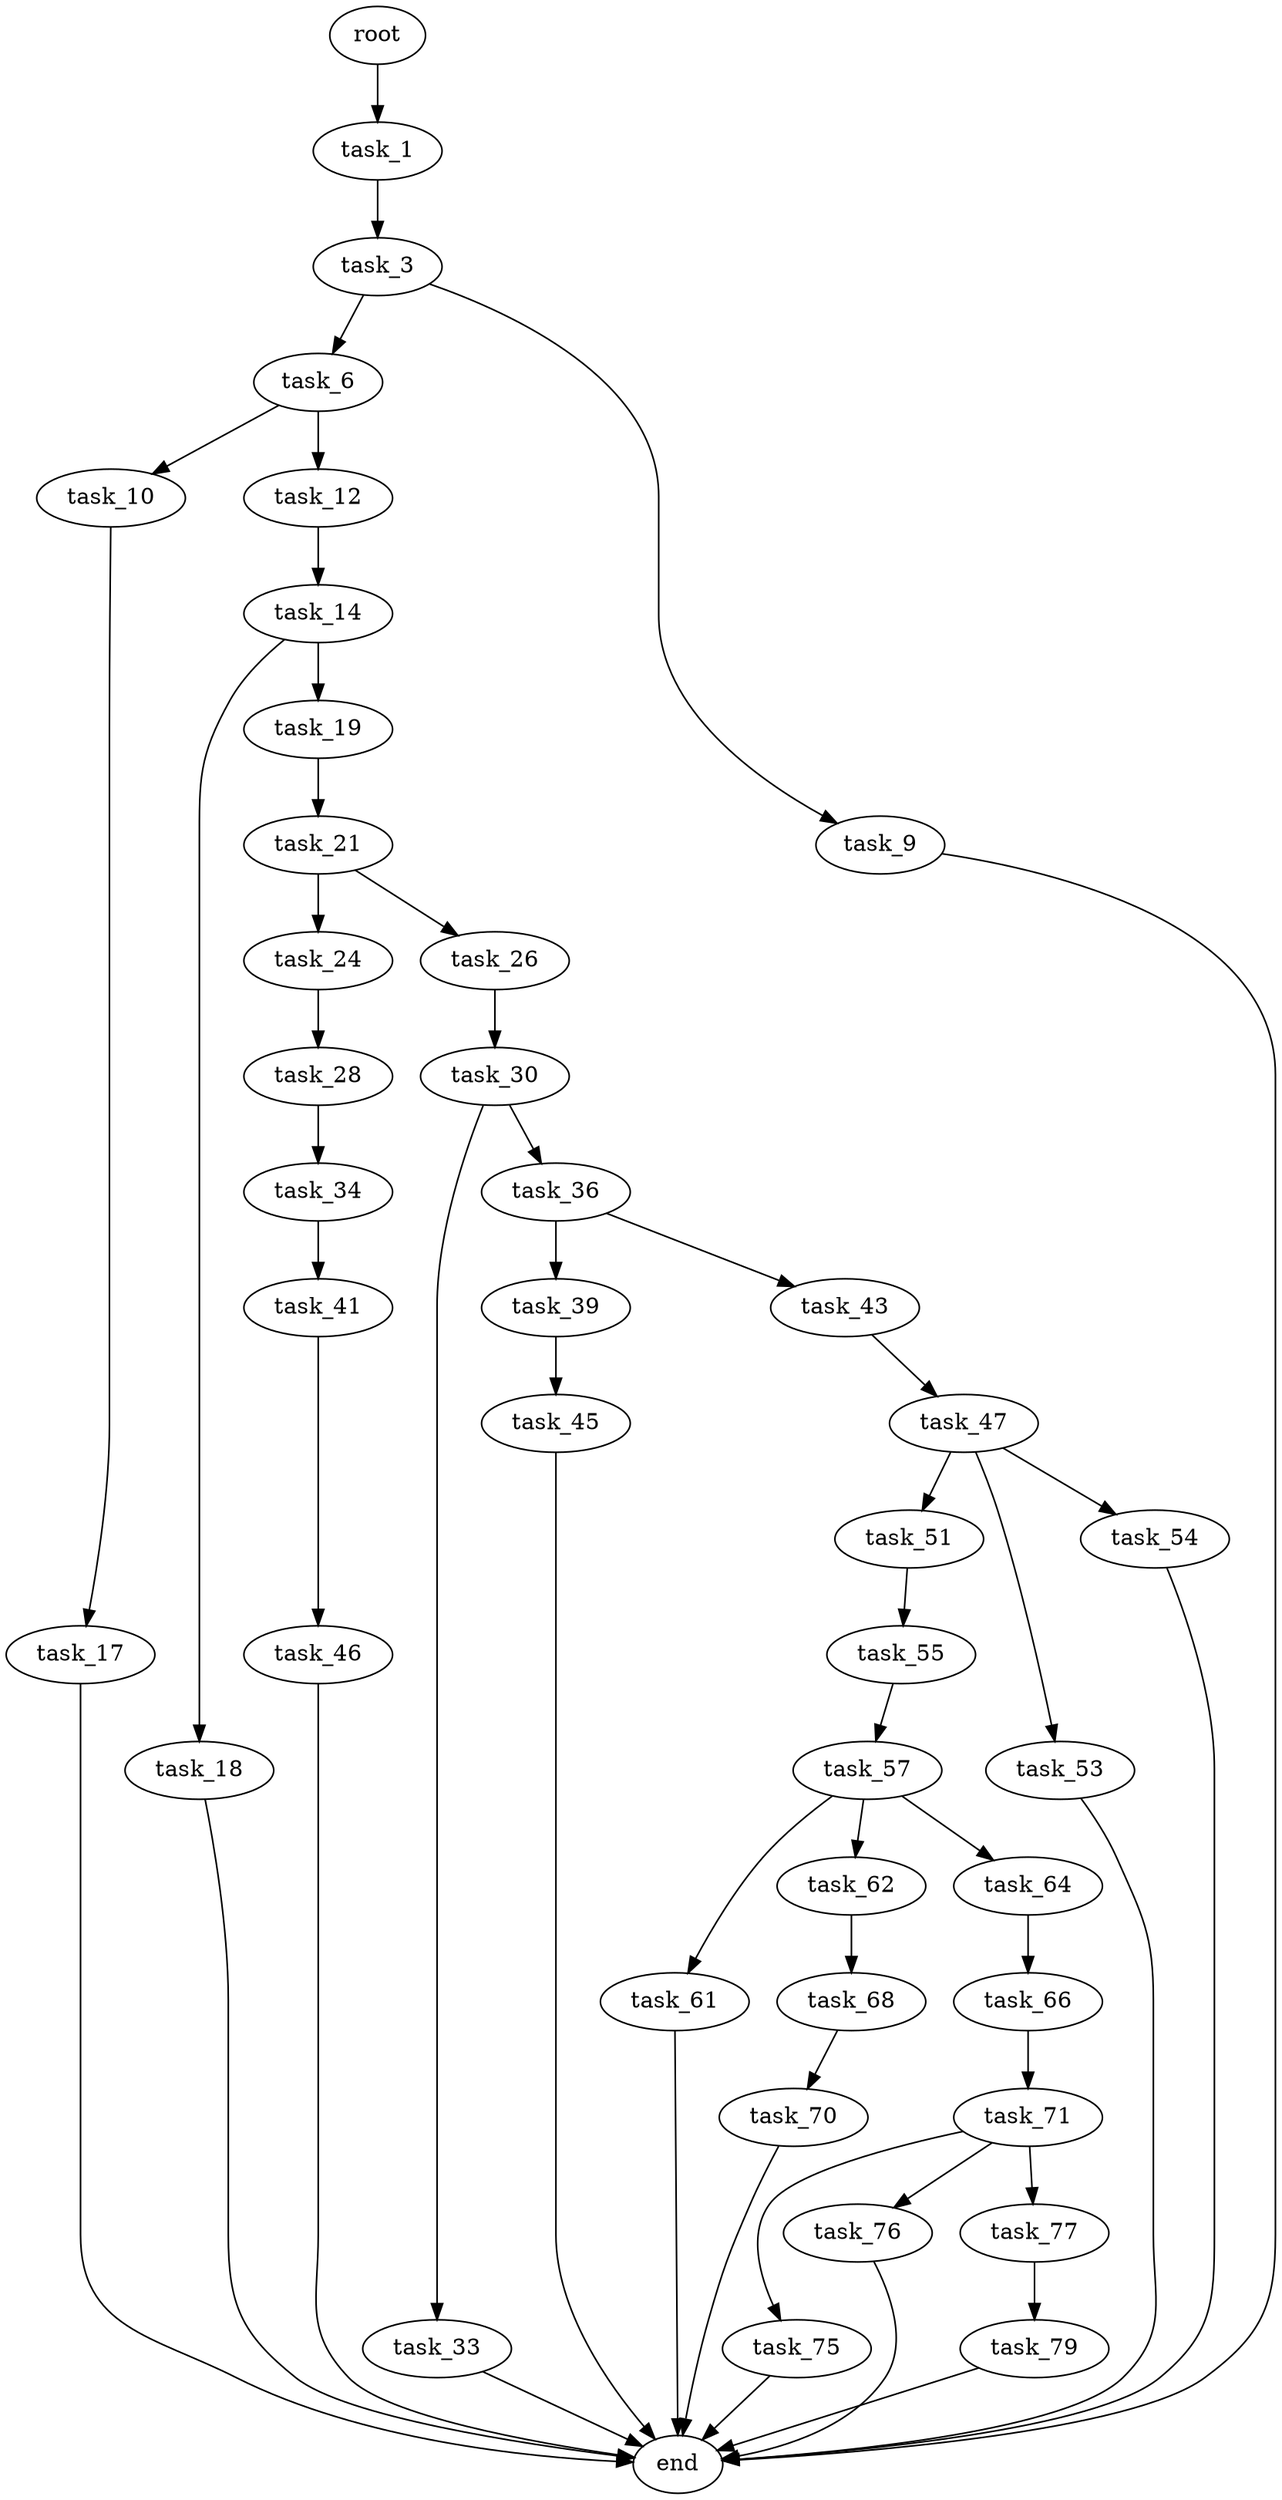 digraph G {
  root [size="0.000000"];
  task_1 [size="261153289570.000000"];
  task_3 [size="9652031056.000000"];
  task_6 [size="30465162864.000000"];
  task_9 [size="13021799286.000000"];
  task_10 [size="81481275057.000000"];
  task_12 [size="68719476736.000000"];
  end [size="0.000000"];
  task_17 [size="68719476736.000000"];
  task_14 [size="31836791280.000000"];
  task_18 [size="28991029248.000000"];
  task_19 [size="410237086453.000000"];
  task_21 [size="368293445632.000000"];
  task_24 [size="68719476736.000000"];
  task_26 [size="616206515437.000000"];
  task_28 [size="782757789696.000000"];
  task_30 [size="1226828557.000000"];
  task_34 [size="1381085323209.000000"];
  task_33 [size="525226639860.000000"];
  task_36 [size="2662806616.000000"];
  task_41 [size="17142048384.000000"];
  task_39 [size="1066069134.000000"];
  task_43 [size="368293445632.000000"];
  task_45 [size="909932967034.000000"];
  task_46 [size="64901097348.000000"];
  task_47 [size="46491356150.000000"];
  task_51 [size="14244945763.000000"];
  task_53 [size="1073741824000.000000"];
  task_54 [size="50635541606.000000"];
  task_55 [size="28991029248.000000"];
  task_57 [size="782757789696.000000"];
  task_61 [size="8160106521.000000"];
  task_62 [size="3812111567.000000"];
  task_64 [size="3854155064.000000"];
  task_68 [size="8589934592.000000"];
  task_66 [size="294134590660.000000"];
  task_71 [size="2469668293.000000"];
  task_70 [size="28991029248.000000"];
  task_75 [size="134217728000.000000"];
  task_76 [size="1673803633.000000"];
  task_77 [size="28991029248.000000"];
  task_79 [size="4467615502.000000"];

  root -> task_1 [size="1.000000"];
  task_1 -> task_3 [size="301989888.000000"];
  task_3 -> task_6 [size="301989888.000000"];
  task_3 -> task_9 [size="301989888.000000"];
  task_6 -> task_10 [size="134217728.000000"];
  task_6 -> task_12 [size="134217728.000000"];
  task_9 -> end [size="1.000000"];
  task_10 -> task_17 [size="75497472.000000"];
  task_12 -> task_14 [size="134217728.000000"];
  task_17 -> end [size="1.000000"];
  task_14 -> task_18 [size="33554432.000000"];
  task_14 -> task_19 [size="33554432.000000"];
  task_18 -> end [size="1.000000"];
  task_19 -> task_21 [size="411041792.000000"];
  task_21 -> task_24 [size="411041792.000000"];
  task_21 -> task_26 [size="411041792.000000"];
  task_24 -> task_28 [size="134217728.000000"];
  task_26 -> task_30 [size="411041792.000000"];
  task_28 -> task_34 [size="679477248.000000"];
  task_30 -> task_33 [size="75497472.000000"];
  task_30 -> task_36 [size="75497472.000000"];
  task_34 -> task_41 [size="838860800.000000"];
  task_33 -> end [size="1.000000"];
  task_36 -> task_39 [size="134217728.000000"];
  task_36 -> task_43 [size="134217728.000000"];
  task_41 -> task_46 [size="411041792.000000"];
  task_39 -> task_45 [size="33554432.000000"];
  task_43 -> task_47 [size="411041792.000000"];
  task_45 -> end [size="1.000000"];
  task_46 -> end [size="1.000000"];
  task_47 -> task_51 [size="838860800.000000"];
  task_47 -> task_53 [size="838860800.000000"];
  task_47 -> task_54 [size="838860800.000000"];
  task_51 -> task_55 [size="679477248.000000"];
  task_53 -> end [size="1.000000"];
  task_54 -> end [size="1.000000"];
  task_55 -> task_57 [size="75497472.000000"];
  task_57 -> task_61 [size="679477248.000000"];
  task_57 -> task_62 [size="679477248.000000"];
  task_57 -> task_64 [size="679477248.000000"];
  task_61 -> end [size="1.000000"];
  task_62 -> task_68 [size="301989888.000000"];
  task_64 -> task_66 [size="134217728.000000"];
  task_68 -> task_70 [size="33554432.000000"];
  task_66 -> task_71 [size="209715200.000000"];
  task_71 -> task_75 [size="75497472.000000"];
  task_71 -> task_76 [size="75497472.000000"];
  task_71 -> task_77 [size="75497472.000000"];
  task_70 -> end [size="1.000000"];
  task_75 -> end [size="1.000000"];
  task_76 -> end [size="1.000000"];
  task_77 -> task_79 [size="75497472.000000"];
  task_79 -> end [size="1.000000"];
}
